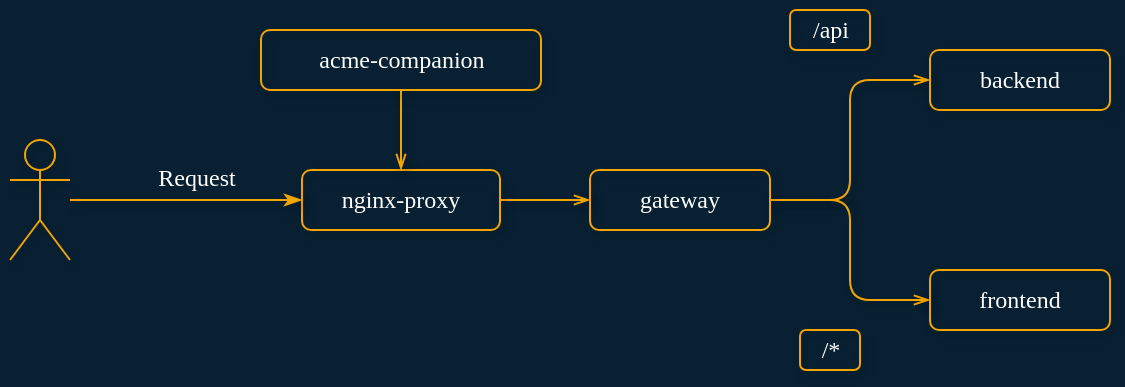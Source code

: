 <mxfile version="15.5.8" type="device"><diagram id="B7-e6dosPX5zh206-6uI" name="Page-1"><mxGraphModel dx="982" dy="531" grid="0" gridSize="10" guides="1" tooltips="1" connect="1" arrows="1" fold="1" page="1" pageScale="1" pageWidth="250" pageHeight="400" background="#082032" math="0" shadow="0"><root><mxCell id="0"/><mxCell id="1" parent="0"/><mxCell id="aD47_oSwisHfScarWEvr-15" style="edgeStyle=orthogonalEdgeStyle;rounded=0;orthogonalLoop=1;jettySize=auto;html=1;entryX=0;entryY=0.5;entryDx=0;entryDy=0;fontColor=#FFFFFF;strokeColor=#F0A500;shadow=1;endArrow=openThin;endFill=0;" edge="1" parent="1" source="aD47_oSwisHfScarWEvr-1" target="aD47_oSwisHfScarWEvr-14"><mxGeometry relative="1" as="geometry"/></mxCell><mxCell id="aD47_oSwisHfScarWEvr-1" value="nginx-proxy" style="rounded=1;whiteSpace=wrap;html=1;fontFamily=Fira Code;fontSource=https%3A%2F%2Ffonts.googleapis.com%2Fcss%3Ffamily%3DFira%2BCode;fontColor=#FFFFFF;strokeColor=#F0A500;fillColor=none;shadow=1;" vertex="1" parent="1"><mxGeometry x="206" y="310" width="99" height="30" as="geometry"/></mxCell><mxCell id="aD47_oSwisHfScarWEvr-5" style="edgeStyle=orthogonalEdgeStyle;rounded=0;orthogonalLoop=1;jettySize=auto;html=1;entryX=0.5;entryY=0;entryDx=0;entryDy=0;fontColor=#FFFFFF;strokeColor=#F0A500;shadow=1;endArrow=openThin;endFill=0;" edge="1" parent="1" source="aD47_oSwisHfScarWEvr-3" target="aD47_oSwisHfScarWEvr-1"><mxGeometry relative="1" as="geometry"/></mxCell><mxCell id="aD47_oSwisHfScarWEvr-3" value="acme-companion" style="rounded=1;whiteSpace=wrap;html=1;fontFamily=Fira Code;fontSource=https%3A%2F%2Ffonts.googleapis.com%2Fcss%3Ffamily%3DFira%2BCode;fontColor=#FFFFFF;strokeColor=#F0A500;fillColor=none;shadow=1;" vertex="1" parent="1"><mxGeometry x="185.5" y="240" width="140" height="30" as="geometry"/></mxCell><mxCell id="aD47_oSwisHfScarWEvr-12" style="edgeStyle=orthogonalEdgeStyle;rounded=0;orthogonalLoop=1;jettySize=auto;html=1;entryX=0;entryY=0.5;entryDx=0;entryDy=0;fontColor=#FFFFFF;strokeColor=#F0A500;shadow=1;endArrow=classicThin;endFill=1;" edge="1" parent="1" source="aD47_oSwisHfScarWEvr-7" target="aD47_oSwisHfScarWEvr-1"><mxGeometry relative="1" as="geometry"/></mxCell><mxCell id="aD47_oSwisHfScarWEvr-7" value="" style="shape=umlActor;verticalLabelPosition=bottom;verticalAlign=top;html=1;outlineConnect=0;fontColor=#FFFFFF;strokeColor=#F0A500;fillColor=none;shadow=1;" vertex="1" parent="1"><mxGeometry x="60" y="295" width="30" height="60" as="geometry"/></mxCell><mxCell id="aD47_oSwisHfScarWEvr-13" value="Request" style="text;html=1;align=center;verticalAlign=middle;resizable=0;points=[];autosize=1;strokeColor=none;fillColor=none;fontColor=#FFFFFF;fontFamily=Fira Code;shadow=1;rounded=1;glass=0;" vertex="1" parent="1"><mxGeometry x="118" y="304" width="70" height="20" as="geometry"/></mxCell><mxCell id="aD47_oSwisHfScarWEvr-18" style="edgeStyle=orthogonalEdgeStyle;rounded=1;orthogonalLoop=1;jettySize=auto;html=1;entryX=0;entryY=0.5;entryDx=0;entryDy=0;fontColor=#FFFFFF;strokeColor=#F0A500;shadow=1;endArrow=openThin;endFill=0;" edge="1" parent="1" source="aD47_oSwisHfScarWEvr-14" target="aD47_oSwisHfScarWEvr-16"><mxGeometry relative="1" as="geometry"/></mxCell><mxCell id="aD47_oSwisHfScarWEvr-19" style="edgeStyle=orthogonalEdgeStyle;orthogonalLoop=1;jettySize=auto;html=1;entryX=0;entryY=0.5;entryDx=0;entryDy=0;fontColor=#FFFFFF;strokeColor=#F0A500;rounded=1;shadow=1;endArrow=openThin;endFill=0;" edge="1" parent="1" source="aD47_oSwisHfScarWEvr-14" target="aD47_oSwisHfScarWEvr-17"><mxGeometry relative="1" as="geometry"/></mxCell><mxCell id="aD47_oSwisHfScarWEvr-14" value="&lt;div&gt;gateway&lt;/div&gt;" style="rounded=1;whiteSpace=wrap;html=1;fontFamily=Fira Code;fontSource=https%3A%2F%2Ffonts.googleapis.com%2Fcss%3Ffamily%3DFira%2BCode;fontColor=#FFFFFF;strokeColor=#F0A500;fillColor=none;shadow=1;" vertex="1" parent="1"><mxGeometry x="350" y="310" width="90" height="30" as="geometry"/></mxCell><mxCell id="aD47_oSwisHfScarWEvr-16" value="backend" style="rounded=1;whiteSpace=wrap;html=1;fontFamily=Fira Code;fontSource=https%3A%2F%2Ffonts.googleapis.com%2Fcss%3Ffamily%3DFira%2BCode;fontColor=#FFFFFF;strokeColor=#F0A500;fillColor=none;shadow=1;" vertex="1" parent="1"><mxGeometry x="520" y="250" width="90" height="30" as="geometry"/></mxCell><mxCell id="aD47_oSwisHfScarWEvr-17" value="&lt;div&gt;frontend&lt;/div&gt;" style="rounded=1;whiteSpace=wrap;html=1;fontFamily=Fira Code;fontSource=https%3A%2F%2Ffonts.googleapis.com%2Fcss%3Ffamily%3DFira%2BCode;fontColor=#FFFFFF;strokeColor=#F0A500;fillColor=none;shadow=1;" vertex="1" parent="1"><mxGeometry x="520" y="360" width="90" height="30" as="geometry"/></mxCell><mxCell id="aD47_oSwisHfScarWEvr-20" value="&lt;font face=&quot;Fira Code&quot;&gt;/api&lt;/font&gt;" style="text;html=1;align=center;verticalAlign=middle;resizable=0;points=[];autosize=1;strokeColor=#F0A500;fillColor=none;fontColor=#FFFFFF;rounded=1;shadow=1;" vertex="1" parent="1"><mxGeometry x="450" y="230" width="40" height="20" as="geometry"/></mxCell><mxCell id="aD47_oSwisHfScarWEvr-21" value="/*" style="text;html=1;align=center;verticalAlign=middle;resizable=0;points=[];autosize=1;strokeColor=#F0A500;fillColor=none;fontFamily=Fira Code;fontColor=#FFFFFF;rounded=1;shadow=1;" vertex="1" parent="1"><mxGeometry x="455" y="390" width="30" height="20" as="geometry"/></mxCell></root></mxGraphModel></diagram></mxfile>